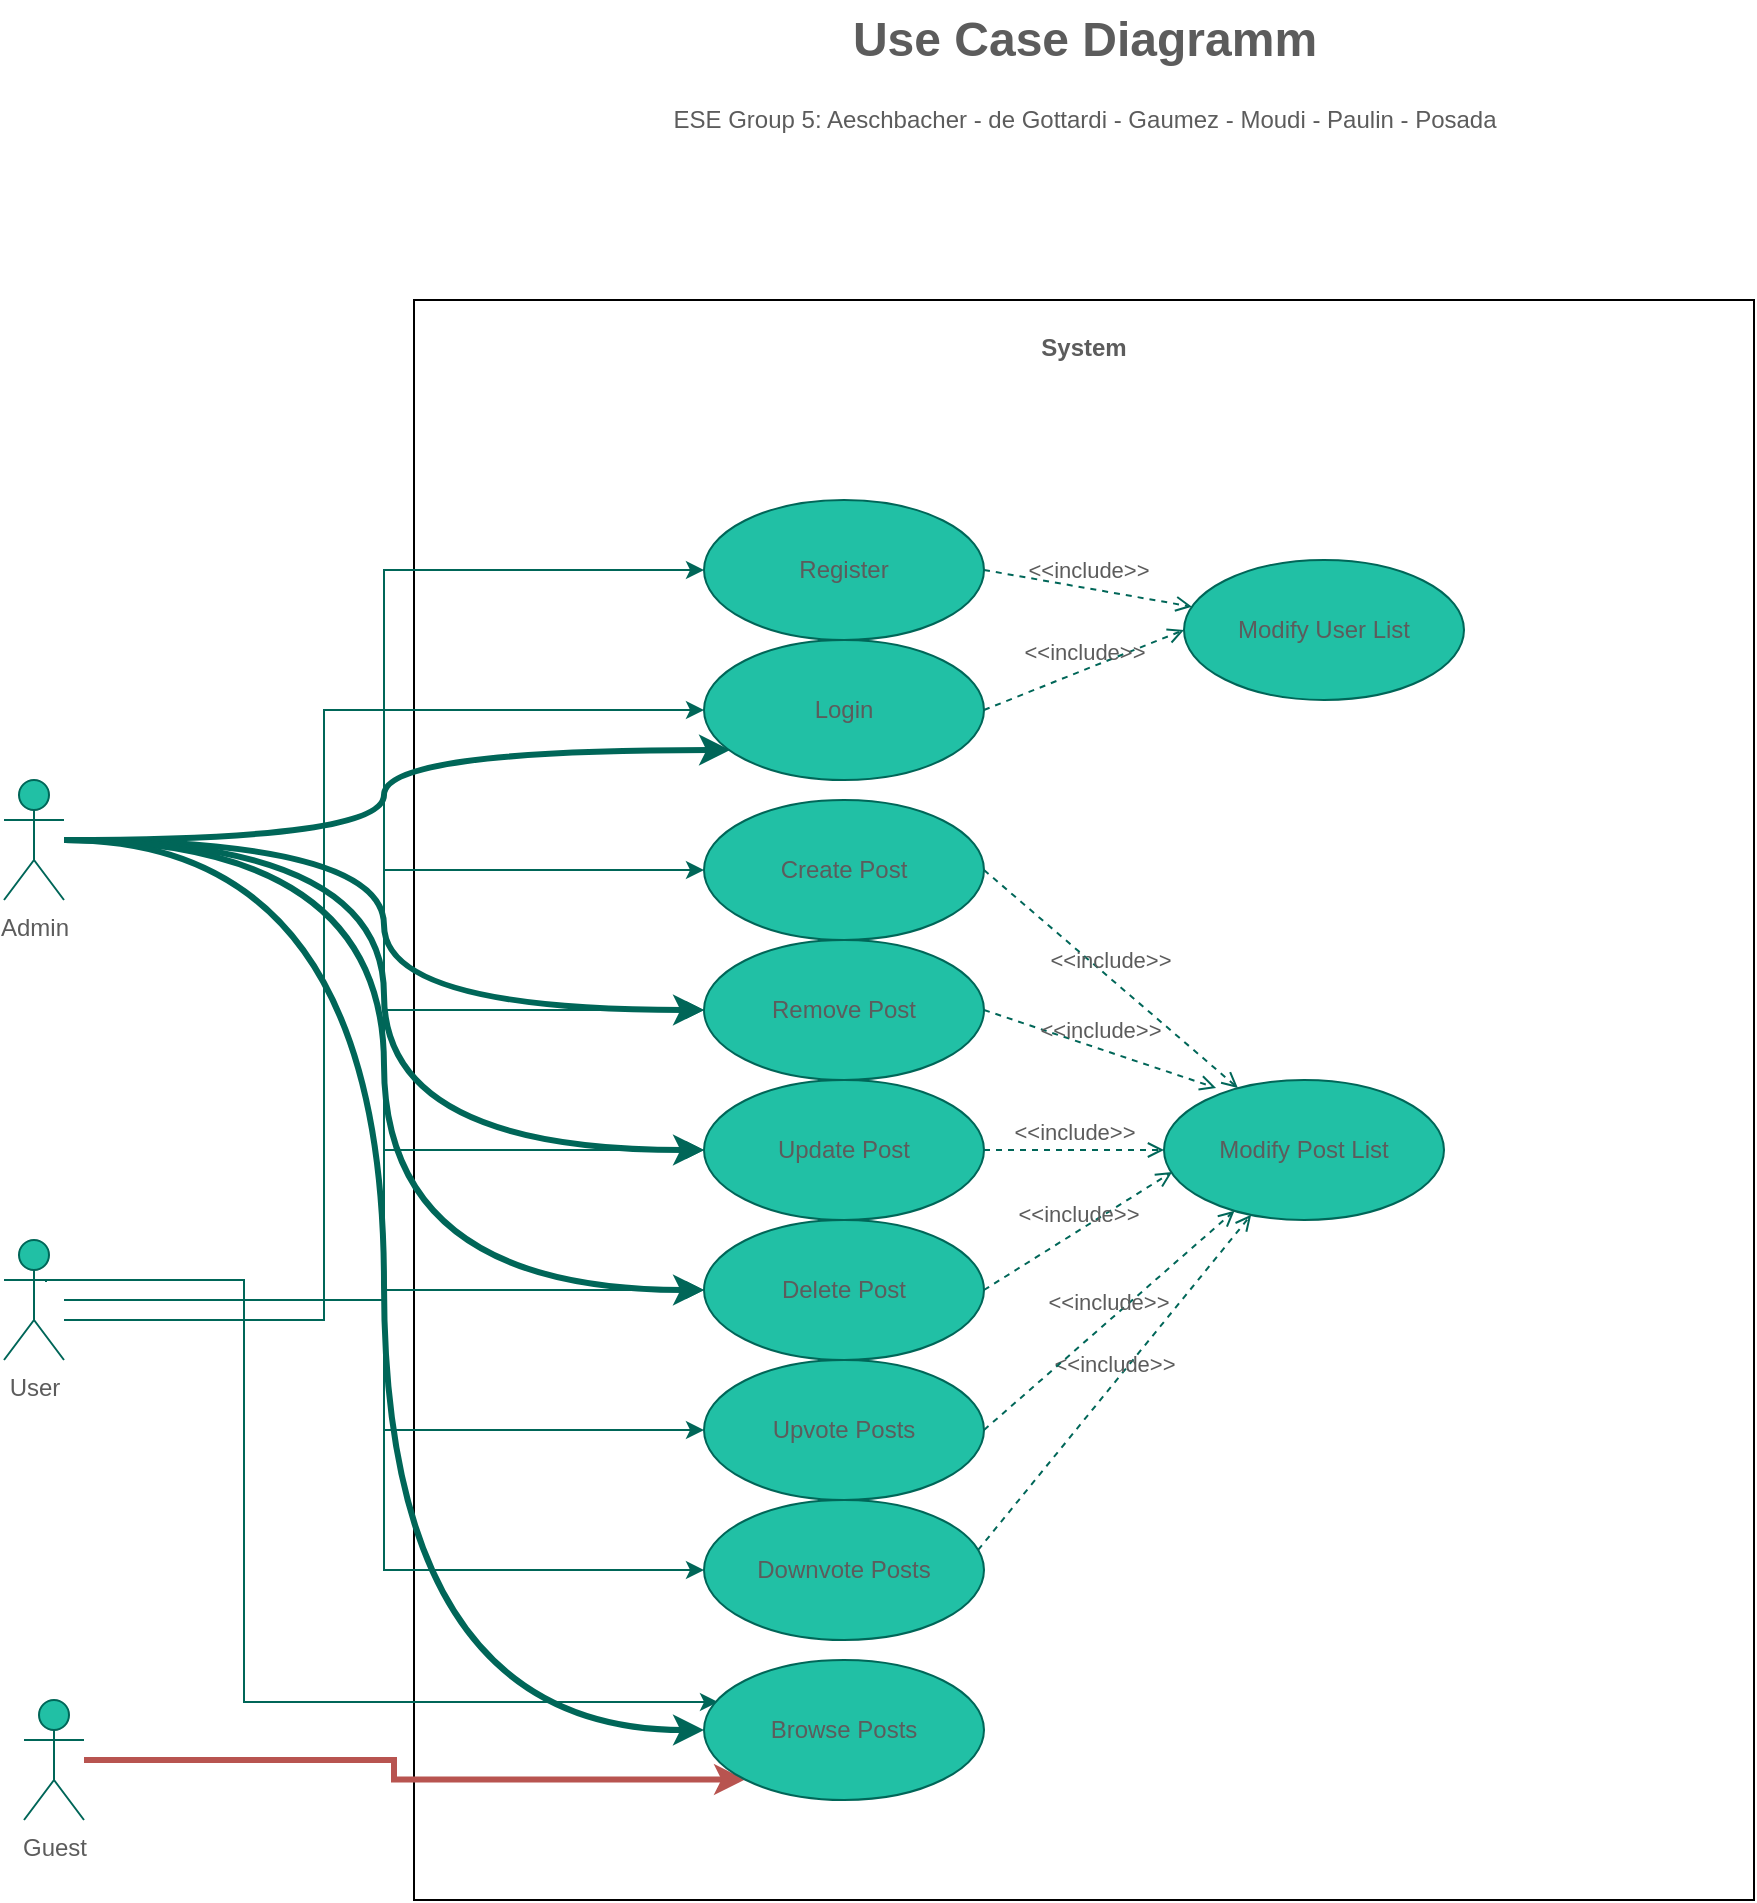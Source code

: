 <mxfile version="15.7.3" type="device"><diagram id="JYpZHF4uA57sY7JYMH9S" name="Page-1"><mxGraphModel dx="1418" dy="728" grid="1" gridSize="10" guides="1" tooltips="1" connect="1" arrows="1" fold="1" page="1" pageScale="1" pageWidth="850" pageHeight="1100" math="0" shadow="0"><root><mxCell id="0"/><mxCell id="1" parent="0"/><mxCell id="BLZrPjSuY3_MfbfLbDLc-38" value="" style="verticalLabelPosition=bottom;verticalAlign=top;html=1;shape=mxgraph.basic.rect;fillColor2=none;strokeWidth=1;size=20;indent=5;rounded=0;sketch=0;" vertex="1" parent="1"><mxGeometry x="575" y="170" width="670" height="800" as="geometry"/></mxCell><mxCell id="-5oDhQ0enpvt0aECxEBk-8" value="Use Case Diagramm" style="text;strokeColor=none;fillColor=none;html=1;fontSize=24;fontStyle=1;verticalAlign=middle;align=center;fontColor=#5C5C5C;" parent="1" vertex="1"><mxGeometry x="860" y="20" width="100" height="40" as="geometry"/></mxCell><mxCell id="-5oDhQ0enpvt0aECxEBk-10" value="ESE Group 5: Aeschbacher - de Gottardi - Gaumez - Moudi - Paulin - Posada" style="text;html=1;resizable=0;autosize=1;align=center;verticalAlign=middle;points=[];fillColor=none;strokeColor=none;rounded=0;fontColor=#5C5C5C;" parent="1" vertex="1"><mxGeometry x="695" y="70" width="430" height="20" as="geometry"/></mxCell><mxCell id="-5oDhQ0enpvt0aECxEBk-11" value="Register" style="ellipse;whiteSpace=wrap;html=1;fillColor=#21C0A5;strokeColor=#006658;fontColor=#5C5C5C;" parent="1" vertex="1"><mxGeometry x="720" y="270" width="140" height="70" as="geometry"/></mxCell><mxCell id="-5oDhQ0enpvt0aECxEBk-12" value="Login" style="ellipse;whiteSpace=wrap;html=1;fillColor=#21C0A5;strokeColor=#006658;fontColor=#5C5C5C;" parent="1" vertex="1"><mxGeometry x="720" y="340" width="140" height="70" as="geometry"/></mxCell><mxCell id="BLZrPjSuY3_MfbfLbDLc-27" style="edgeStyle=orthogonalEdgeStyle;orthogonalLoop=1;jettySize=auto;html=1;entryX=0.093;entryY=0.786;entryDx=0;entryDy=0;entryPerimeter=0;fillColor=#f8cecc;strokeColor=#006658;fontColor=#5C5C5C;curved=1;strokeWidth=3;" edge="1" parent="1" source="-5oDhQ0enpvt0aECxEBk-14" target="-5oDhQ0enpvt0aECxEBk-12"><mxGeometry relative="1" as="geometry"/></mxCell><mxCell id="BLZrPjSuY3_MfbfLbDLc-32" style="edgeStyle=orthogonalEdgeStyle;curved=1;sketch=0;orthogonalLoop=1;jettySize=auto;html=1;fontColor=#5C5C5C;strokeColor=#006658;strokeWidth=3;fillColor=#21C0A5;entryX=0;entryY=0.5;entryDx=0;entryDy=0;" edge="1" parent="1" source="-5oDhQ0enpvt0aECxEBk-14" target="-5oDhQ0enpvt0aECxEBk-25"><mxGeometry relative="1" as="geometry"><mxPoint x="490" y="490" as="targetPoint"/></mxGeometry></mxCell><mxCell id="BLZrPjSuY3_MfbfLbDLc-33" style="edgeStyle=orthogonalEdgeStyle;curved=1;sketch=0;orthogonalLoop=1;jettySize=auto;html=1;entryX=0;entryY=0.5;entryDx=0;entryDy=0;fontColor=#5C5C5C;strokeColor=#006658;strokeWidth=3;fillColor=#21C0A5;" edge="1" parent="1" source="-5oDhQ0enpvt0aECxEBk-14" target="-5oDhQ0enpvt0aECxEBk-23"><mxGeometry relative="1" as="geometry"/></mxCell><mxCell id="BLZrPjSuY3_MfbfLbDLc-34" style="edgeStyle=orthogonalEdgeStyle;curved=1;sketch=0;orthogonalLoop=1;jettySize=auto;html=1;entryX=0;entryY=0.5;entryDx=0;entryDy=0;fontColor=#5C5C5C;strokeColor=#006658;strokeWidth=3;fillColor=#21C0A5;" edge="1" parent="1" source="-5oDhQ0enpvt0aECxEBk-14" target="-5oDhQ0enpvt0aECxEBk-24"><mxGeometry relative="1" as="geometry"/></mxCell><mxCell id="BLZrPjSuY3_MfbfLbDLc-35" style="edgeStyle=orthogonalEdgeStyle;curved=1;sketch=0;orthogonalLoop=1;jettySize=auto;html=1;entryX=0;entryY=0.5;entryDx=0;entryDy=0;fontColor=#5C5C5C;strokeColor=#006658;strokeWidth=3;fillColor=#21C0A5;" edge="1" parent="1" source="-5oDhQ0enpvt0aECxEBk-14" target="-5oDhQ0enpvt0aECxEBk-19"><mxGeometry relative="1" as="geometry"/></mxCell><mxCell id="-5oDhQ0enpvt0aECxEBk-14" value="Admin" style="shape=umlActor;verticalLabelPosition=bottom;verticalAlign=top;html=1;fillColor=#21C0A5;strokeColor=#006658;fontColor=#5C5C5C;" parent="1" vertex="1"><mxGeometry x="370" y="410" width="30" height="60" as="geometry"/></mxCell><mxCell id="-5oDhQ0enpvt0aECxEBk-30" style="edgeStyle=orthogonalEdgeStyle;rounded=0;orthogonalLoop=1;jettySize=auto;html=1;entryX=0.05;entryY=0.3;entryDx=0;entryDy=0;entryPerimeter=0;exitX=0.7;exitY=0.35;exitDx=0;exitDy=0;exitPerimeter=0;fillColor=#21C0A5;strokeColor=#006658;fontColor=#5C5C5C;" parent="1" source="-5oDhQ0enpvt0aECxEBk-15" edge="1" target="-5oDhQ0enpvt0aECxEBk-19"><mxGeometry relative="1" as="geometry"><mxPoint x="630" y="870" as="targetPoint"/><mxPoint x="440" y="670" as="sourcePoint"/><Array as="points"><mxPoint x="391" y="660"/><mxPoint x="490" y="660"/><mxPoint x="490" y="871"/></Array></mxGeometry></mxCell><mxCell id="BLZrPjSuY3_MfbfLbDLc-2" style="edgeStyle=orthogonalEdgeStyle;rounded=0;orthogonalLoop=1;jettySize=auto;html=1;entryX=0;entryY=0.5;entryDx=0;entryDy=0;fillColor=#21C0A5;strokeColor=#006658;fontColor=#5C5C5C;" edge="1" parent="1" source="-5oDhQ0enpvt0aECxEBk-15" target="-5oDhQ0enpvt0aECxEBk-12"><mxGeometry relative="1" as="geometry"><Array as="points"><mxPoint x="530" y="680"/><mxPoint x="530" y="375"/></Array></mxGeometry></mxCell><mxCell id="BLZrPjSuY3_MfbfLbDLc-5" style="edgeStyle=orthogonalEdgeStyle;rounded=0;orthogonalLoop=1;jettySize=auto;html=1;entryX=0;entryY=0.5;entryDx=0;entryDy=0;fillColor=#21C0A5;strokeColor=#006658;fontColor=#5C5C5C;" edge="1" parent="1" source="-5oDhQ0enpvt0aECxEBk-15" target="-5oDhQ0enpvt0aECxEBk-25"><mxGeometry relative="1" as="geometry"/></mxCell><mxCell id="BLZrPjSuY3_MfbfLbDLc-6" style="edgeStyle=orthogonalEdgeStyle;rounded=0;orthogonalLoop=1;jettySize=auto;html=1;entryX=0;entryY=0.5;entryDx=0;entryDy=0;fillColor=#21C0A5;strokeColor=#006658;fontColor=#5C5C5C;" edge="1" parent="1" source="-5oDhQ0enpvt0aECxEBk-15" target="-5oDhQ0enpvt0aECxEBk-23"><mxGeometry relative="1" as="geometry"/></mxCell><mxCell id="BLZrPjSuY3_MfbfLbDLc-7" style="edgeStyle=orthogonalEdgeStyle;rounded=0;orthogonalLoop=1;jettySize=auto;html=1;entryX=0;entryY=0.5;entryDx=0;entryDy=0;fillColor=#21C0A5;strokeColor=#006658;fontColor=#5C5C5C;" edge="1" parent="1" source="-5oDhQ0enpvt0aECxEBk-15" target="-5oDhQ0enpvt0aECxEBk-24"><mxGeometry relative="1" as="geometry"/></mxCell><mxCell id="BLZrPjSuY3_MfbfLbDLc-8" style="edgeStyle=orthogonalEdgeStyle;rounded=0;orthogonalLoop=1;jettySize=auto;html=1;fillColor=#21C0A5;strokeColor=#006658;fontColor=#5C5C5C;" edge="1" parent="1" source="-5oDhQ0enpvt0aECxEBk-15" target="-5oDhQ0enpvt0aECxEBk-27"><mxGeometry relative="1" as="geometry"/></mxCell><mxCell id="BLZrPjSuY3_MfbfLbDLc-9" style="edgeStyle=orthogonalEdgeStyle;rounded=0;orthogonalLoop=1;jettySize=auto;html=1;entryX=0;entryY=0.5;entryDx=0;entryDy=0;fillColor=#21C0A5;strokeColor=#006658;fontColor=#5C5C5C;" edge="1" parent="1" source="-5oDhQ0enpvt0aECxEBk-15" target="-5oDhQ0enpvt0aECxEBk-28"><mxGeometry relative="1" as="geometry"/></mxCell><mxCell id="BLZrPjSuY3_MfbfLbDLc-11" style="edgeStyle=orthogonalEdgeStyle;rounded=0;orthogonalLoop=1;jettySize=auto;html=1;entryX=0;entryY=0.5;entryDx=0;entryDy=0;fillColor=#21C0A5;strokeColor=#006658;fontColor=#5C5C5C;" edge="1" parent="1" source="-5oDhQ0enpvt0aECxEBk-15" target="-5oDhQ0enpvt0aECxEBk-22"><mxGeometry relative="1" as="geometry"/></mxCell><mxCell id="BLZrPjSuY3_MfbfLbDLc-37" style="edgeStyle=orthogonalEdgeStyle;sketch=0;orthogonalLoop=1;jettySize=auto;html=1;entryX=0;entryY=0.5;entryDx=0;entryDy=0;fontColor=#5C5C5C;strokeColor=#006658;strokeWidth=1;fillColor=#21C0A5;rounded=0;" edge="1" parent="1" source="-5oDhQ0enpvt0aECxEBk-15" target="-5oDhQ0enpvt0aECxEBk-11"><mxGeometry relative="1" as="geometry"/></mxCell><mxCell id="-5oDhQ0enpvt0aECxEBk-15" value="User" style="shape=umlActor;verticalLabelPosition=bottom;verticalAlign=top;html=1;fillColor=#21C0A5;strokeColor=#006658;fontColor=#5C5C5C;" parent="1" vertex="1"><mxGeometry x="370" y="640" width="30" height="60" as="geometry"/></mxCell><mxCell id="BLZrPjSuY3_MfbfLbDLc-23" style="edgeStyle=orthogonalEdgeStyle;rounded=0;orthogonalLoop=1;jettySize=auto;html=1;entryX=0;entryY=1;entryDx=0;entryDy=0;fillColor=#f8cecc;strokeColor=#b85450;fontColor=#5C5C5C;strokeWidth=3;" edge="1" parent="1" source="-5oDhQ0enpvt0aECxEBk-17" target="-5oDhQ0enpvt0aECxEBk-19"><mxGeometry relative="1" as="geometry"/></mxCell><mxCell id="-5oDhQ0enpvt0aECxEBk-17" value="Guest" style="shape=umlActor;verticalLabelPosition=bottom;verticalAlign=top;html=1;fillColor=#21C0A5;strokeColor=#006658;fontColor=#5C5C5C;" parent="1" vertex="1"><mxGeometry x="380" y="870" width="30" height="60" as="geometry"/></mxCell><mxCell id="-5oDhQ0enpvt0aECxEBk-18" value="System" style="text;align=center;fontStyle=1;verticalAlign=middle;spacingLeft=3;spacingRight=3;strokeColor=none;rotatable=0;points=[[0,0.5],[1,0.5]];portConstraint=eastwest;fontColor=#5C5C5C;" parent="1" vertex="1"><mxGeometry x="870" y="180" width="80" height="26" as="geometry"/></mxCell><mxCell id="-5oDhQ0enpvt0aECxEBk-19" value="Browse Posts" style="ellipse;whiteSpace=wrap;html=1;fillColor=#21C0A5;strokeColor=#006658;fontColor=#5C5C5C;" parent="1" vertex="1"><mxGeometry x="720" y="850" width="140" height="70" as="geometry"/></mxCell><mxCell id="-5oDhQ0enpvt0aECxEBk-22" value="Create Post" style="ellipse;whiteSpace=wrap;html=1;fillColor=#21C0A5;strokeColor=#006658;fontColor=#5C5C5C;" parent="1" vertex="1"><mxGeometry x="720" y="420" width="140" height="70" as="geometry"/></mxCell><mxCell id="-5oDhQ0enpvt0aECxEBk-23" value="Update Post" style="ellipse;whiteSpace=wrap;html=1;fillColor=#21C0A5;strokeColor=#006658;fontColor=#5C5C5C;" parent="1" vertex="1"><mxGeometry x="720" y="560" width="140" height="70" as="geometry"/></mxCell><mxCell id="-5oDhQ0enpvt0aECxEBk-24" value="Delete Post" style="ellipse;whiteSpace=wrap;html=1;fillColor=#21C0A5;strokeColor=#006658;fontColor=#5C5C5C;" parent="1" vertex="1"><mxGeometry x="720" y="630" width="140" height="70" as="geometry"/></mxCell><mxCell id="-5oDhQ0enpvt0aECxEBk-25" value="Remove Post" style="ellipse;whiteSpace=wrap;html=1;fillColor=#21C0A5;strokeColor=#006658;fontColor=#5C5C5C;" parent="1" vertex="1"><mxGeometry x="720" y="490" width="140" height="70" as="geometry"/></mxCell><mxCell id="-5oDhQ0enpvt0aECxEBk-27" value="Upvote Posts " style="ellipse;whiteSpace=wrap;html=1;fillColor=#21C0A5;strokeColor=#006658;fontColor=#5C5C5C;" parent="1" vertex="1"><mxGeometry x="720" y="700" width="140" height="70" as="geometry"/></mxCell><mxCell id="-5oDhQ0enpvt0aECxEBk-28" value="Downvote Posts " style="ellipse;whiteSpace=wrap;html=1;fillColor=#21C0A5;strokeColor=#006658;fontColor=#5C5C5C;" parent="1" vertex="1"><mxGeometry x="720" y="770" width="140" height="70" as="geometry"/></mxCell><mxCell id="BLZrPjSuY3_MfbfLbDLc-12" value="Modify Post List" style="ellipse;whiteSpace=wrap;html=1;fillColor=#21C0A5;strokeColor=#006658;fontColor=#5C5C5C;" vertex="1" parent="1"><mxGeometry x="950" y="560" width="140" height="70" as="geometry"/></mxCell><mxCell id="BLZrPjSuY3_MfbfLbDLc-15" value="&amp;lt;&amp;lt;include&amp;gt;&amp;gt;" style="html=1;verticalAlign=bottom;labelBackgroundColor=none;endArrow=open;endFill=0;dashed=1;rounded=0;exitX=1;exitY=0.5;exitDx=0;exitDy=0;entryX=0;entryY=0.5;entryDx=0;entryDy=0;strokeColor=#006658;fontColor=#5C5C5C;" edge="1" parent="1" source="-5oDhQ0enpvt0aECxEBk-23" target="BLZrPjSuY3_MfbfLbDLc-12"><mxGeometry width="160" relative="1" as="geometry"><mxPoint x="520" y="610" as="sourcePoint"/><mxPoint x="680" y="610" as="targetPoint"/></mxGeometry></mxCell><mxCell id="BLZrPjSuY3_MfbfLbDLc-16" value="&amp;lt;&amp;lt;include&amp;gt;&amp;gt;" style="html=1;verticalAlign=bottom;labelBackgroundColor=none;endArrow=open;endFill=0;dashed=1;rounded=0;exitX=1;exitY=0.5;exitDx=0;exitDy=0;entryX=0.186;entryY=0.057;entryDx=0;entryDy=0;entryPerimeter=0;strokeColor=#006658;fontColor=#5C5C5C;" edge="1" parent="1" source="-5oDhQ0enpvt0aECxEBk-25" target="BLZrPjSuY3_MfbfLbDLc-12"><mxGeometry width="160" relative="1" as="geometry"><mxPoint x="880" y="525" as="sourcePoint"/><mxPoint x="1020" y="524.5" as="targetPoint"/></mxGeometry></mxCell><mxCell id="BLZrPjSuY3_MfbfLbDLc-17" value="&amp;lt;&amp;lt;include&amp;gt;&amp;gt;" style="html=1;verticalAlign=bottom;labelBackgroundColor=none;endArrow=open;endFill=0;dashed=1;rounded=0;exitX=0.979;exitY=0.357;exitDx=0;exitDy=0;exitPerimeter=0;strokeColor=#006658;fontColor=#5C5C5C;" edge="1" parent="1" source="-5oDhQ0enpvt0aECxEBk-28" target="BLZrPjSuY3_MfbfLbDLc-12"><mxGeometry width="160" relative="1" as="geometry"><mxPoint x="860" y="810" as="sourcePoint"/><mxPoint x="1020" y="810" as="targetPoint"/></mxGeometry></mxCell><mxCell id="BLZrPjSuY3_MfbfLbDLc-18" value="&amp;lt;&amp;lt;include&amp;gt;&amp;gt;" style="html=1;verticalAlign=bottom;labelBackgroundColor=none;endArrow=open;endFill=0;dashed=1;rounded=0;exitX=1;exitY=0.5;exitDx=0;exitDy=0;strokeColor=#006658;fontColor=#5C5C5C;" edge="1" parent="1" source="-5oDhQ0enpvt0aECxEBk-27" target="BLZrPjSuY3_MfbfLbDLc-12"><mxGeometry width="160" relative="1" as="geometry"><mxPoint x="880" y="735" as="sourcePoint"/><mxPoint x="1040" y="734.5" as="targetPoint"/></mxGeometry></mxCell><mxCell id="BLZrPjSuY3_MfbfLbDLc-19" value="&amp;lt;&amp;lt;include&amp;gt;&amp;gt;" style="html=1;verticalAlign=bottom;labelBackgroundColor=none;endArrow=open;endFill=0;dashed=1;rounded=0;exitX=1;exitY=0.5;exitDx=0;exitDy=0;entryX=0.029;entryY=0.657;entryDx=0;entryDy=0;entryPerimeter=0;strokeColor=#006658;fontColor=#5C5C5C;" edge="1" parent="1" source="-5oDhQ0enpvt0aECxEBk-24" target="BLZrPjSuY3_MfbfLbDLc-12"><mxGeometry width="160" relative="1" as="geometry"><mxPoint x="910" y="620" as="sourcePoint"/><mxPoint x="980" y="580" as="targetPoint"/></mxGeometry></mxCell><mxCell id="BLZrPjSuY3_MfbfLbDLc-20" value="&amp;lt;&amp;lt;include&amp;gt;&amp;gt;" style="html=1;verticalAlign=bottom;labelBackgroundColor=none;endArrow=open;endFill=0;dashed=1;rounded=0;exitX=1;exitY=0.5;exitDx=0;exitDy=0;entryX=0.264;entryY=0.057;entryDx=0;entryDy=0;entryPerimeter=0;strokeColor=#006658;fontColor=#5C5C5C;" edge="1" parent="1" source="-5oDhQ0enpvt0aECxEBk-22" target="BLZrPjSuY3_MfbfLbDLc-12"><mxGeometry width="160" relative="1" as="geometry"><mxPoint x="970" y="374.5" as="sourcePoint"/><mxPoint x="1130" y="374.5" as="targetPoint"/></mxGeometry></mxCell><mxCell id="BLZrPjSuY3_MfbfLbDLc-24" value="Modify User List" style="ellipse;whiteSpace=wrap;html=1;fillColor=#21C0A5;strokeColor=#006658;fontColor=#5C5C5C;" vertex="1" parent="1"><mxGeometry x="960" y="300" width="140" height="70" as="geometry"/></mxCell><mxCell id="BLZrPjSuY3_MfbfLbDLc-25" value="&amp;lt;&amp;lt;include&amp;gt;&amp;gt;" style="html=1;verticalAlign=bottom;labelBackgroundColor=none;endArrow=open;endFill=0;dashed=1;rounded=0;exitX=1;exitY=0.5;exitDx=0;exitDy=0;entryX=0;entryY=0.5;entryDx=0;entryDy=0;strokeColor=#006658;fontColor=#5C5C5C;" edge="1" parent="1" source="-5oDhQ0enpvt0aECxEBk-12" target="BLZrPjSuY3_MfbfLbDLc-24"><mxGeometry width="160" relative="1" as="geometry"><mxPoint x="910" y="560" as="sourcePoint"/><mxPoint x="1070" y="560" as="targetPoint"/></mxGeometry></mxCell><mxCell id="BLZrPjSuY3_MfbfLbDLc-26" value="&amp;lt;&amp;lt;include&amp;gt;&amp;gt;" style="html=1;verticalAlign=bottom;labelBackgroundColor=none;endArrow=open;endFill=0;dashed=1;rounded=0;exitX=1;exitY=0.5;exitDx=0;exitDy=0;strokeColor=#006658;fontColor=#5C5C5C;" edge="1" parent="1" source="-5oDhQ0enpvt0aECxEBk-11" target="BLZrPjSuY3_MfbfLbDLc-24"><mxGeometry width="160" relative="1" as="geometry"><mxPoint x="910" y="560" as="sourcePoint"/><mxPoint x="1070" y="560" as="targetPoint"/></mxGeometry></mxCell></root></mxGraphModel></diagram></mxfile>